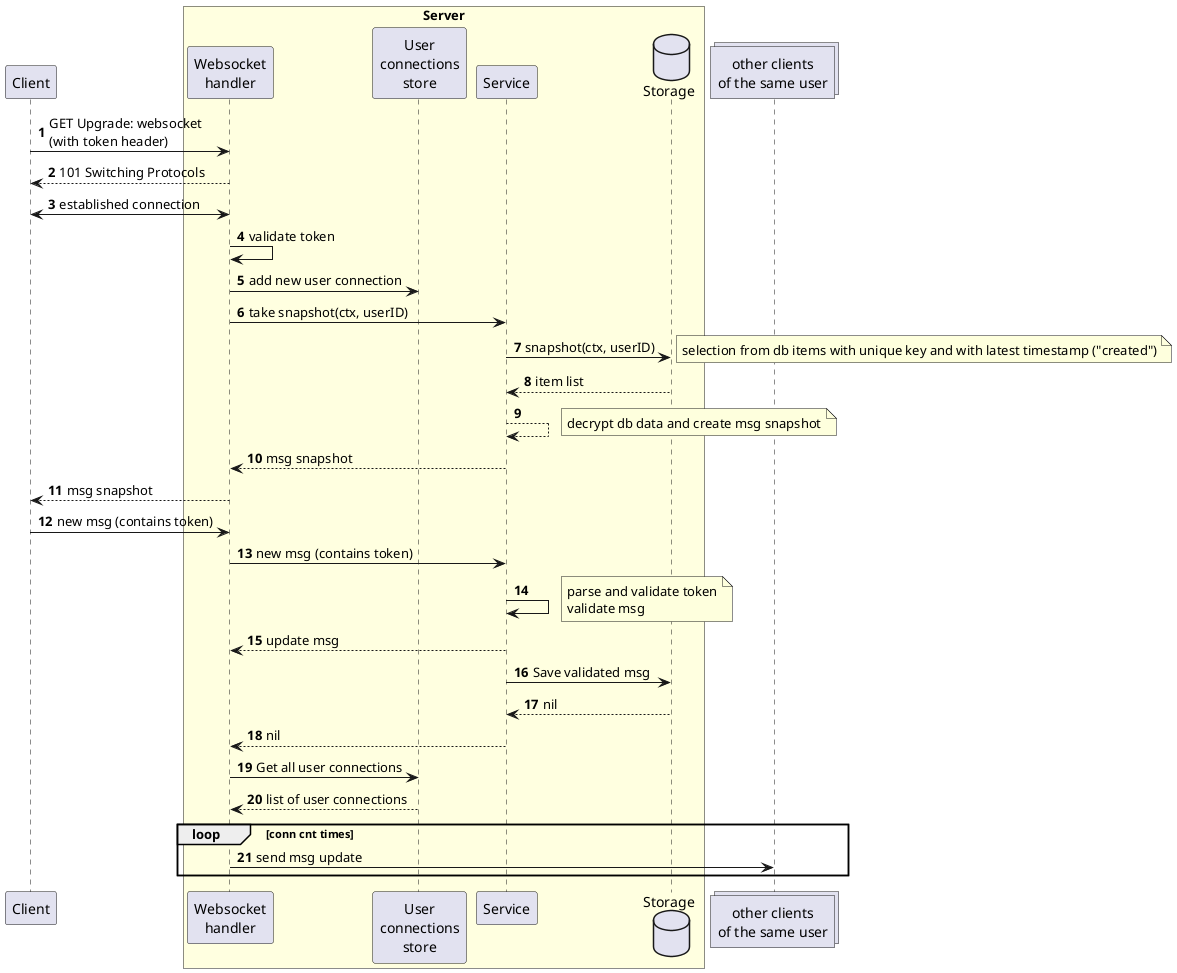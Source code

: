 @startuml
'https://plantuml.com/sequence-diagram
participant Client

box "Server" #LightYellow
participant "Websocket\nhandler"
participant "User\nconnections\nstore"
participant Service
database Storage
end box

collections "other clients\nof the same user"
autonumber

Client -> "Websocket\nhandler": GET Upgrade: websocket\n(with token header)
"Websocket\nhandler" --> Client: 101 Switching Protocols
Client <-> "Websocket\nhandler": established connection
"Websocket\nhandler" -> "Websocket\nhandler": validate token
"Websocket\nhandler" -> "User\nconnections\nstore": add new user connection
"Websocket\nhandler" -> Service: take snapshot(ctx, userID)
Service -> Storage: snapshot(ctx, userID)
note right: selection from db items with unique key and with latest timestamp ("created")
Storage --> Service: item list
Service --> Service:
note right: decrypt db data and create msg snapshot
Service --> "Websocket\nhandler": msg snapshot
"Websocket\nhandler" --> Client: msg snapshot
Client -> "Websocket\nhandler": new msg (contains token)
"Websocket\nhandler" -> Service: new msg (contains token)
Service -> Service:
note right: parse and validate token\nvalidate msg
Service --> "Websocket\nhandler": update msg
Service -> Storage: Save validated msg
Storage --> Service: nil
Service --> "Websocket\nhandler": nil
"Websocket\nhandler" -> "User\nconnections\nstore": Get all user connections
"User\nconnections\nstore" --> "Websocket\nhandler": list of user connections
loop conn cnt times
    "Websocket\nhandler" -> "other clients\nof the same user": send msg update
end loop


@enduml